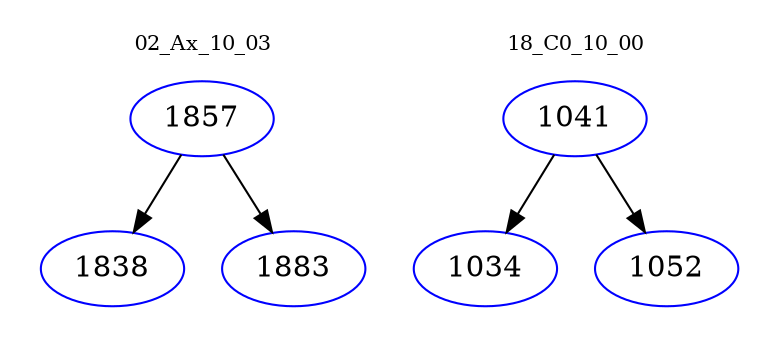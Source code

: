 digraph{
subgraph cluster_0 {
color = white
label = "02_Ax_10_03";
fontsize=10;
T0_1857 [label="1857", color="blue"]
T0_1857 -> T0_1838 [color="black"]
T0_1838 [label="1838", color="blue"]
T0_1857 -> T0_1883 [color="black"]
T0_1883 [label="1883", color="blue"]
}
subgraph cluster_1 {
color = white
label = "18_C0_10_00";
fontsize=10;
T1_1041 [label="1041", color="blue"]
T1_1041 -> T1_1034 [color="black"]
T1_1034 [label="1034", color="blue"]
T1_1041 -> T1_1052 [color="black"]
T1_1052 [label="1052", color="blue"]
}
}

